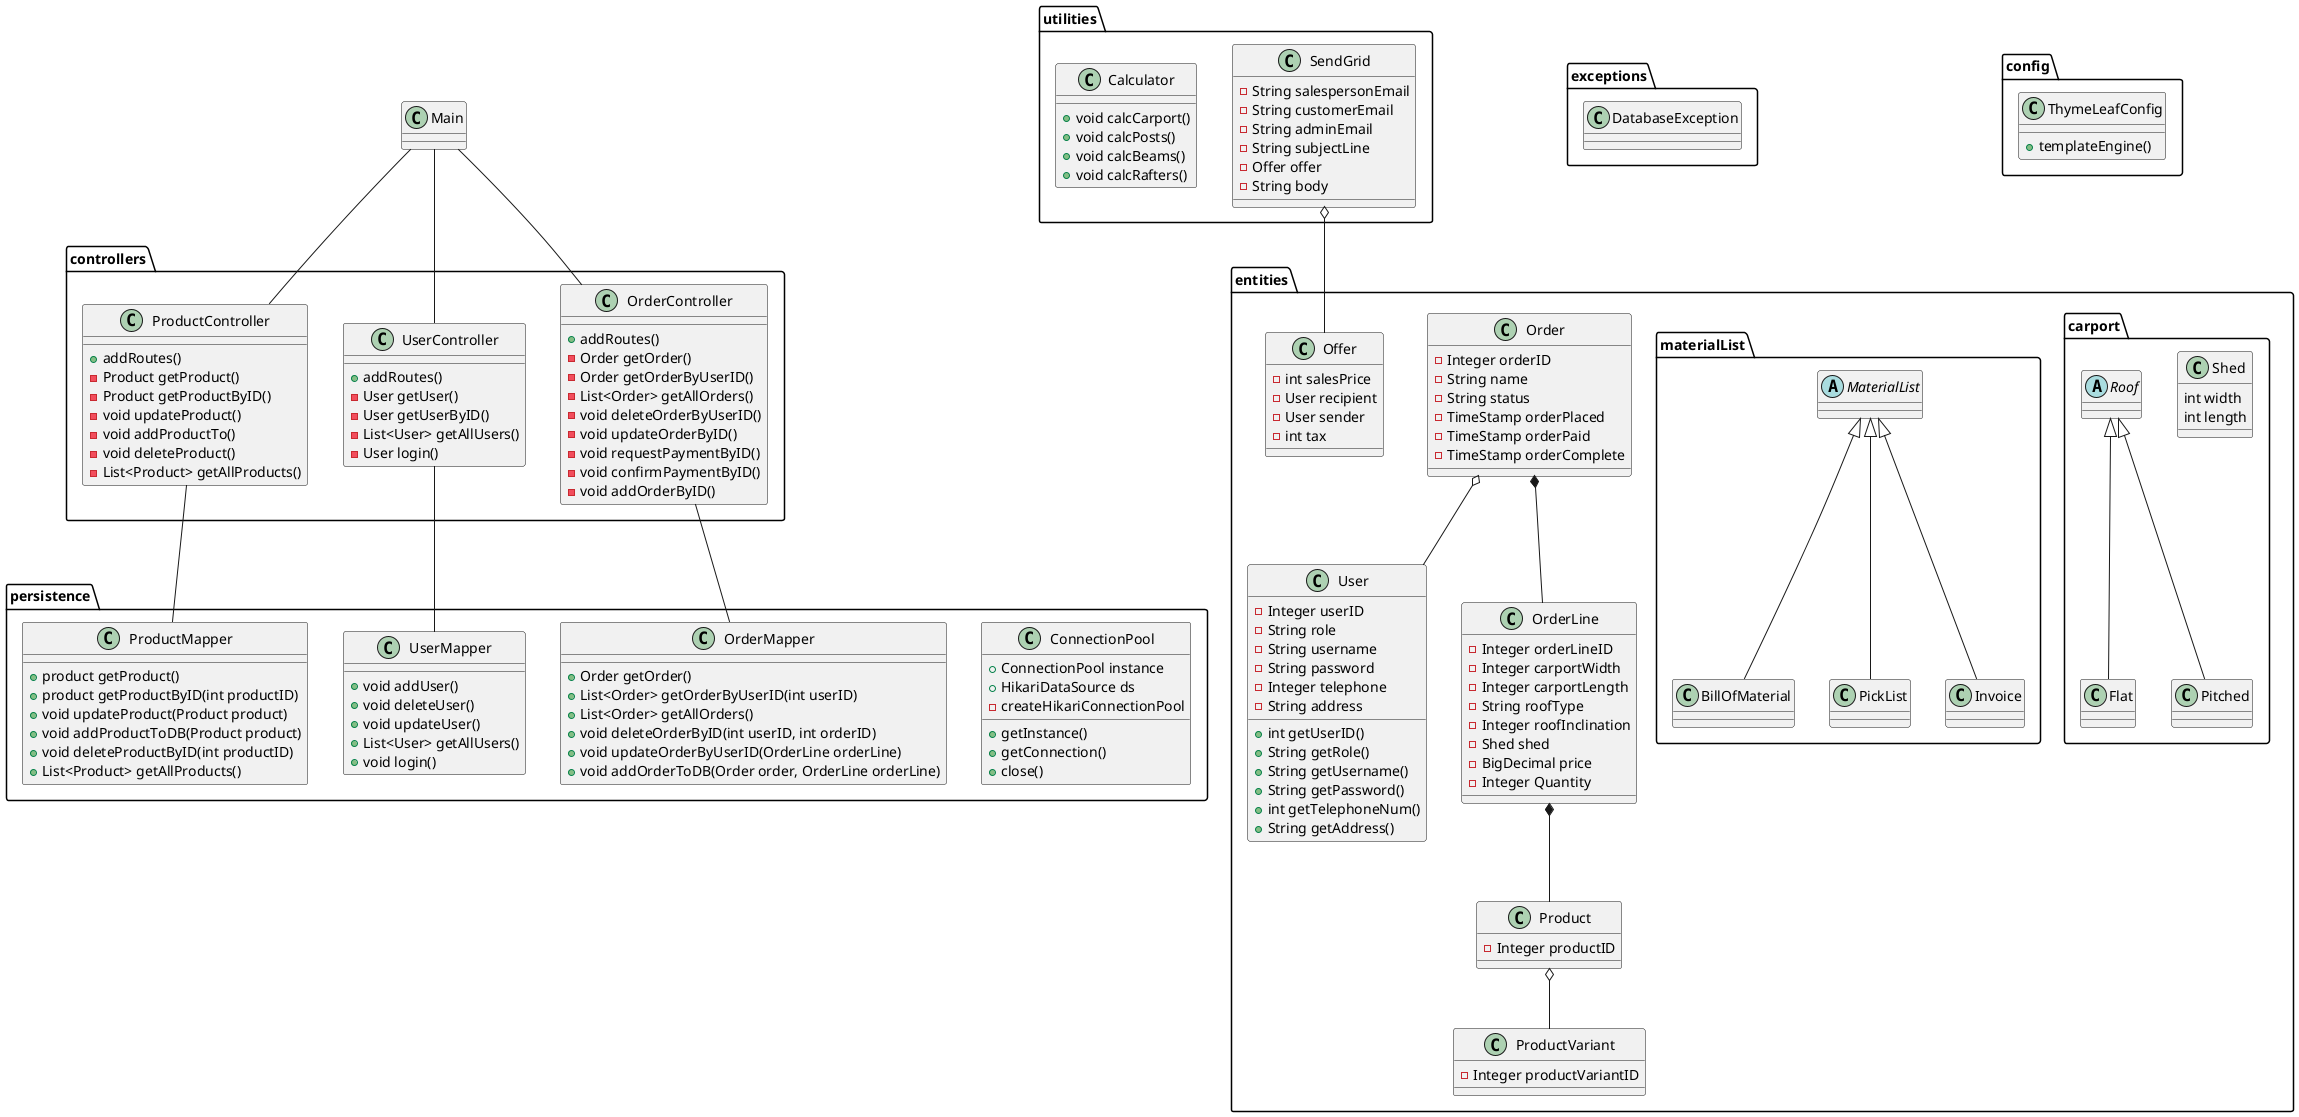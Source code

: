 @startuml
'https://plantuml.com/class-diagram


class Main {
}

package utilities {
    class SendGrid
    {
    - String salespersonEmail
    - String customerEmail
    - String adminEmail
    - String subjectLine
    - Offer offer
    - String body
    }
    class Calculator
    {
    + void calcCarport()
    + void calcPosts()
    + void calcBeams()
    + void calcRafters()
    }
}

package controllers {
    class OrderController {
    + addRoutes()
    - Order getOrder()
    - Order getOrderByUserID()
    - List<Order> getAllOrders()
    - void deleteOrderByUserID()
    - void updateOrderByID()
    - void requestPaymentByID()
    - void confirmPaymentByID()
    - void addOrderByID()
    }

    class UserController {
    + addRoutes()
    - User getUser()
    - User getUserByID()
    - List<User> getAllUsers()
    - User login()

    }
    class ProductController {
    + addRoutes()
    - Product getProduct()
    - Product getProductByID()
    - void updateProduct()
    - void addProductTo()
    - void deleteProduct()
    - List<Product> getAllProducts()

    }
}

package entities {
    class User{
    -Integer userID
    -String role
    -String username
    -String password
    -Integer telephone
    -String address

    + int getUserID()
    + String getRole()
    + String getUsername()
    + String getPassword()
    + int getTelephoneNum()
    + String getAddress()
    }

    class Order {
    -Integer orderID
    -String name
    -String status
    -TimeStamp orderPlaced
    -TimeStamp orderPaid
    -TimeStamp orderComplete
    }

    class OrderLine {
    -Integer orderLineID
    -Integer carportWidth
    -Integer carportLength
    -String roofType
    -Integer roofInclination
    -Shed shed
    -BigDecimal price
    -Integer Quantity
    }

    class Offer
    {
    - int salesPrice
    - User recipient
    - User sender
    - int tax
    }

    class Product {
    -Integer productID
    }

    class ProductVariant {
    -Integer productVariantID
    }

package carport {
    class Shed
    {
    int width
    int length
    }

    abstract class Roof
    {
    }
    class Flat
    {
    }
    class Pitched
    }

package materialList {
abstract class MaterialList
class BillOfMaterial
class PickList
class Invoice
}
}

package exceptions {
    class DatabaseException
    {
    }
}

package persistence {
    class ConnectionPool {
    +ConnectionPool instance
    +HikariDataSource ds
    'Ved ikke om de skal være static eller ej^
    +getInstance()
    +getConnection()
    +close()
    -createHikariConnectionPool
    }

    class OrderMapper {
    + Order getOrder()
    + List<Order> getOrderByUserID(int userID)
    + List<Order> getAllOrders()
    + void deleteOrderByID(int userID, int orderID)
    + void updateOrderByUserID(OrderLine orderLine)
    + void addOrderToDB(Order order, OrderLine orderLine)
    }

    class ProductMapper {
    + product getProduct()
    + product getProductByID(int productID)
    + void updateProduct(Product product)
    + void addProductToDB(Product product)
    + void deleteProductByID(int productID)
    + List<Product> getAllProducts()
    }

    class UserMapper {
    + void addUser()
    + void deleteUser()
    + void updateUser()
    + List<User> getAllUsers()
    + void login()
    }
}

package config {
class ThymeLeafConfig {
+ templateEngine()
}
}

Main -- OrderController
Main -- ProductController
Main -- UserController

OrderController -- OrderMapper
ProductController -- ProductMapper
UserController -- UserMapper

Order *-- OrderLine
Order o-- User
OrderLine *-- Product

Product o-- ProductVariant

SendGrid o-- Offer

MaterialList <|-- BillOfMaterial
MaterialList <|-- PickList
MaterialList <|-- Invoice

Roof <|-- Flat
Roof <|-- Pitched

@enduml